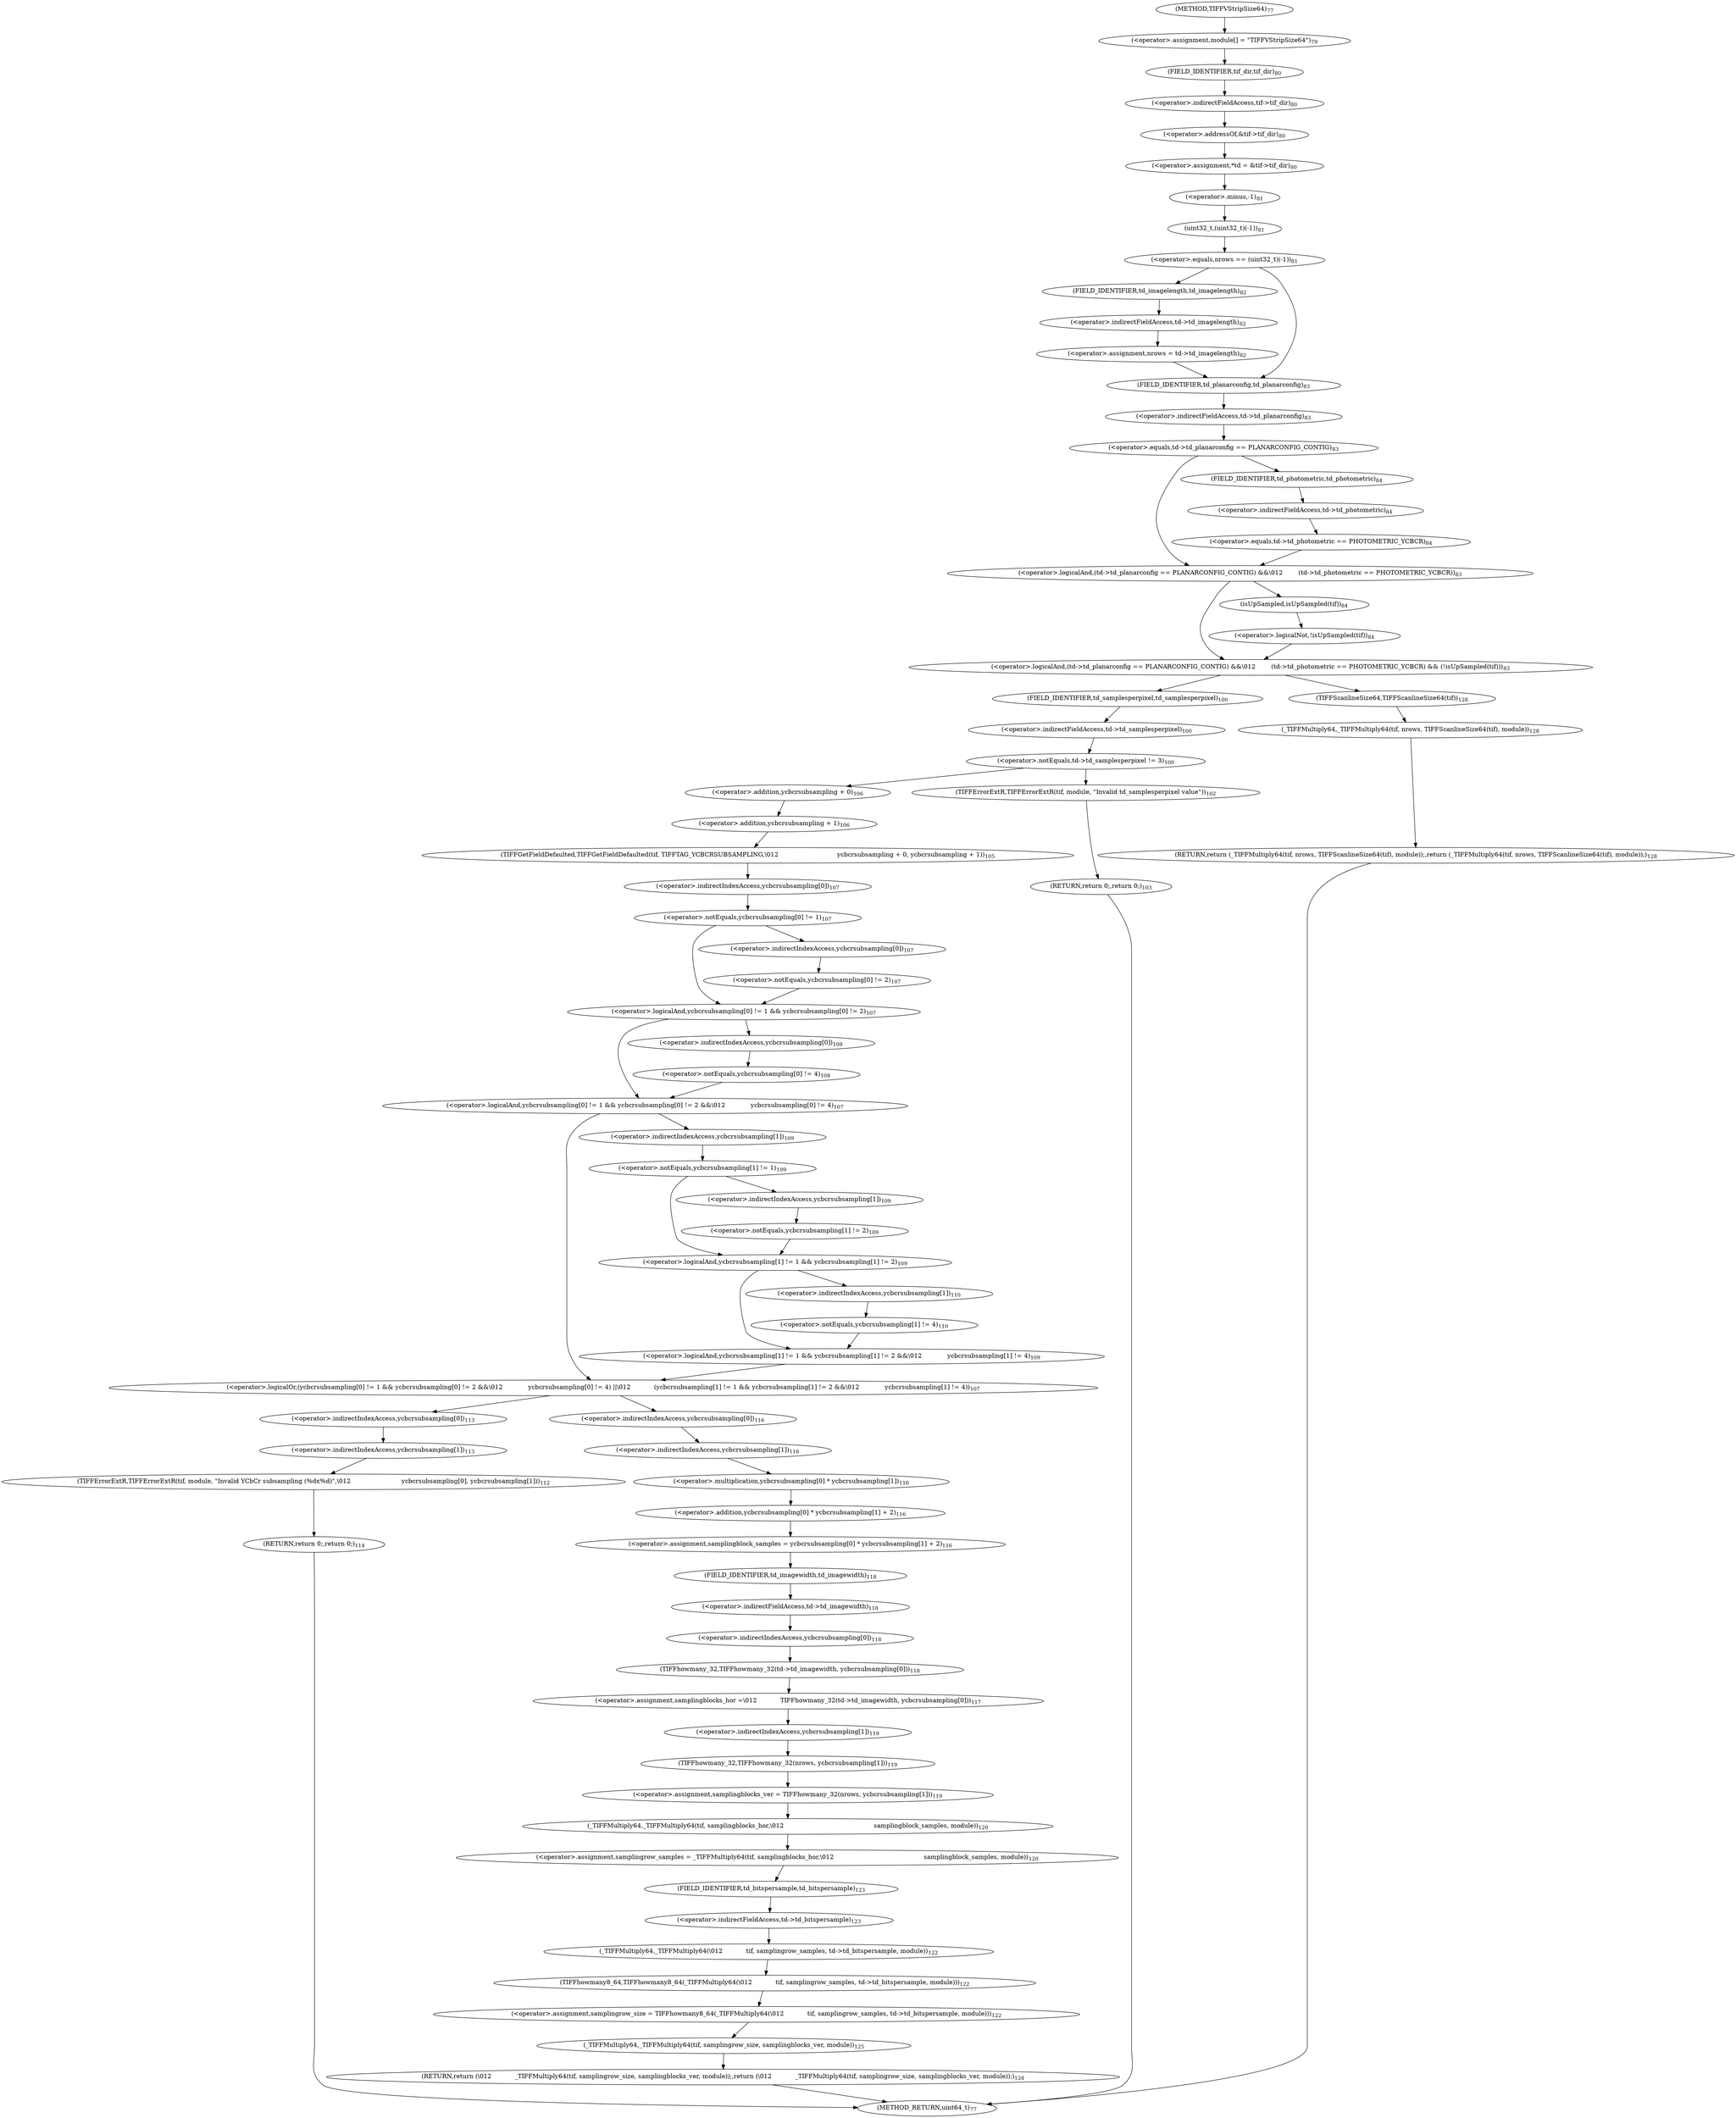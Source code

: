 digraph "TIFFVStripSize64" {  
"11038" [label = <(&lt;operator&gt;.assignment,module[] = &quot;TIFFVStripSize64&quot;)<SUB>79</SUB>> ]
"11042" [label = <(&lt;operator&gt;.assignment,*td = &amp;tif-&gt;tif_dir)<SUB>80</SUB>> ]
"11044" [label = <(&lt;operator&gt;.addressOf,&amp;tif-&gt;tif_dir)<SUB>80</SUB>> ]
"11049" [label = <(&lt;operator&gt;.equals,nrows == (uint32_t)(-1))<SUB>81</SUB>> ]
"11061" [label = <(&lt;operator&gt;.logicalAnd,(td-&gt;td_planarconfig == PLANARCONFIG_CONTIG) &amp;&amp;\012        (td-&gt;td_photometric == PHOTOMETRIC_YCBCR) &amp;&amp; (!isUpSampled(tif)))<SUB>83</SUB>> ]
"11045" [label = <(&lt;operator&gt;.indirectFieldAccess,tif-&gt;tif_dir)<SUB>80</SUB>> ]
"11051" [label = <(uint32_t,(uint32_t)(-1))<SUB>81</SUB>> ]
"11055" [label = <(&lt;operator&gt;.assignment,nrows = td-&gt;td_imagelength)<SUB>82</SUB>> ]
"11062" [label = <(&lt;operator&gt;.logicalAnd,(td-&gt;td_planarconfig == PLANARCONFIG_CONTIG) &amp;&amp;\012        (td-&gt;td_photometric == PHOTOMETRIC_YCBCR))<SUB>83</SUB>> ]
"11073" [label = <(&lt;operator&gt;.logicalNot,!isUpSampled(tif))<SUB>84</SUB>> ]
"11096" [label = <(TIFFGetFieldDefaulted,TIFFGetFieldDefaulted(tif, TIFFTAG_YCBCRSUBSAMPLING,\012                              ycbcrsubsampling + 0, ycbcrsubsampling + 1))<SUB>105</SUB>> ]
"11154" [label = <(&lt;operator&gt;.assignment,samplingblock_samples = ycbcrsubsampling[0] * ycbcrsubsampling[1] + 2)<SUB>116</SUB>> ]
"11165" [label = <(&lt;operator&gt;.assignment,samplingblocks_hor =\012            TIFFhowmany_32(td-&gt;td_imagewidth, ycbcrsubsampling[0]))<SUB>117</SUB>> ]
"11174" [label = <(&lt;operator&gt;.assignment,samplingblocks_ver = TIFFhowmany_32(nrows, ycbcrsubsampling[1]))<SUB>119</SUB>> ]
"11181" [label = <(&lt;operator&gt;.assignment,samplingrow_samples = _TIFFMultiply64(tif, samplingblocks_hor,\012                                              samplingblock_samples, module))<SUB>120</SUB>> ]
"11188" [label = <(&lt;operator&gt;.assignment,samplingrow_size = TIFFhowmany8_64(_TIFFMultiply64(\012            tif, samplingrow_samples, td-&gt;td_bitspersample, module)))<SUB>122</SUB>> ]
"11198" [label = <(RETURN,return (\012            _TIFFMultiply64(tif, samplingrow_size, samplingblocks_ver, module));,return (\012            _TIFFMultiply64(tif, samplingrow_size, samplingblocks_ver, module));)<SUB>124</SUB>> ]
"11047" [label = <(FIELD_IDENTIFIER,tif_dir,tif_dir)<SUB>80</SUB>> ]
"11052" [label = <(&lt;operator&gt;.minus,-1)<SUB>81</SUB>> ]
"11057" [label = <(&lt;operator&gt;.indirectFieldAccess,td-&gt;td_imagelength)<SUB>82</SUB>> ]
"11063" [label = <(&lt;operator&gt;.equals,td-&gt;td_planarconfig == PLANARCONFIG_CONTIG)<SUB>83</SUB>> ]
"11068" [label = <(&lt;operator&gt;.equals,td-&gt;td_photometric == PHOTOMETRIC_YCBCR)<SUB>84</SUB>> ]
"11074" [label = <(isUpSampled,isUpSampled(tif))<SUB>84</SUB>> ]
"11084" [label = <(&lt;operator&gt;.notEquals,td-&gt;td_samplesperpixel != 3)<SUB>100</SUB>> ]
"11099" [label = <(&lt;operator&gt;.addition,ycbcrsubsampling + 0)<SUB>106</SUB>> ]
"11102" [label = <(&lt;operator&gt;.addition,ycbcrsubsampling + 1)<SUB>106</SUB>> ]
"11106" [label = <(&lt;operator&gt;.logicalOr,(ycbcrsubsampling[0] != 1 &amp;&amp; ycbcrsubsampling[0] != 2 &amp;&amp;\012             ycbcrsubsampling[0] != 4) ||\012            (ycbcrsubsampling[1] != 1 &amp;&amp; ycbcrsubsampling[1] != 2 &amp;&amp;\012             ycbcrsubsampling[1] != 4))<SUB>107</SUB>> ]
"11156" [label = <(&lt;operator&gt;.addition,ycbcrsubsampling[0] * ycbcrsubsampling[1] + 2)<SUB>116</SUB>> ]
"11167" [label = <(TIFFhowmany_32,TIFFhowmany_32(td-&gt;td_imagewidth, ycbcrsubsampling[0]))<SUB>118</SUB>> ]
"11176" [label = <(TIFFhowmany_32,TIFFhowmany_32(nrows, ycbcrsubsampling[1]))<SUB>119</SUB>> ]
"11183" [label = <(_TIFFMultiply64,_TIFFMultiply64(tif, samplingblocks_hor,\012                                              samplingblock_samples, module))<SUB>120</SUB>> ]
"11190" [label = <(TIFFhowmany8_64,TIFFhowmany8_64(_TIFFMultiply64(\012            tif, samplingrow_samples, td-&gt;td_bitspersample, module)))<SUB>122</SUB>> ]
"11199" [label = <(_TIFFMultiply64,_TIFFMultiply64(tif, samplingrow_size, samplingblocks_ver, module))<SUB>125</SUB>> ]
"11206" [label = <(RETURN,return (_TIFFMultiply64(tif, nrows, TIFFScanlineSize64(tif), module));,return (_TIFFMultiply64(tif, nrows, TIFFScanlineSize64(tif), module));)<SUB>128</SUB>> ]
"11059" [label = <(FIELD_IDENTIFIER,td_imagelength,td_imagelength)<SUB>82</SUB>> ]
"11064" [label = <(&lt;operator&gt;.indirectFieldAccess,td-&gt;td_planarconfig)<SUB>83</SUB>> ]
"11069" [label = <(&lt;operator&gt;.indirectFieldAccess,td-&gt;td_photometric)<SUB>84</SUB>> ]
"11085" [label = <(&lt;operator&gt;.indirectFieldAccess,td-&gt;td_samplesperpixel)<SUB>100</SUB>> ]
"11090" [label = <(TIFFErrorExtR,TIFFErrorExtR(tif, module, &quot;Invalid td_samplesperpixel value&quot;))<SUB>102</SUB>> ]
"11094" [label = <(RETURN,return 0;,return 0;)<SUB>103</SUB>> ]
"11107" [label = <(&lt;operator&gt;.logicalAnd,ycbcrsubsampling[0] != 1 &amp;&amp; ycbcrsubsampling[0] != 2 &amp;&amp;\012             ycbcrsubsampling[0] != 4)<SUB>107</SUB>> ]
"11124" [label = <(&lt;operator&gt;.logicalAnd,ycbcrsubsampling[1] != 1 &amp;&amp; ycbcrsubsampling[1] != 2 &amp;&amp;\012             ycbcrsubsampling[1] != 4)<SUB>109</SUB>> ]
"11142" [label = <(TIFFErrorExtR,TIFFErrorExtR(tif, module, &quot;Invalid YCbCr subsampling (%dx%d)&quot;,\012                          ycbcrsubsampling[0], ycbcrsubsampling[1]))<SUB>112</SUB>> ]
"11152" [label = <(RETURN,return 0;,return 0;)<SUB>114</SUB>> ]
"11157" [label = <(&lt;operator&gt;.multiplication,ycbcrsubsampling[0] * ycbcrsubsampling[1])<SUB>116</SUB>> ]
"11168" [label = <(&lt;operator&gt;.indirectFieldAccess,td-&gt;td_imagewidth)<SUB>118</SUB>> ]
"11171" [label = <(&lt;operator&gt;.indirectIndexAccess,ycbcrsubsampling[0])<SUB>118</SUB>> ]
"11178" [label = <(&lt;operator&gt;.indirectIndexAccess,ycbcrsubsampling[1])<SUB>119</SUB>> ]
"11191" [label = <(_TIFFMultiply64,_TIFFMultiply64(\012            tif, samplingrow_samples, td-&gt;td_bitspersample, module))<SUB>122</SUB>> ]
"11207" [label = <(_TIFFMultiply64,_TIFFMultiply64(tif, nrows, TIFFScanlineSize64(tif), module))<SUB>128</SUB>> ]
"11066" [label = <(FIELD_IDENTIFIER,td_planarconfig,td_planarconfig)<SUB>83</SUB>> ]
"11071" [label = <(FIELD_IDENTIFIER,td_photometric,td_photometric)<SUB>84</SUB>> ]
"11087" [label = <(FIELD_IDENTIFIER,td_samplesperpixel,td_samplesperpixel)<SUB>100</SUB>> ]
"11108" [label = <(&lt;operator&gt;.logicalAnd,ycbcrsubsampling[0] != 1 &amp;&amp; ycbcrsubsampling[0] != 2)<SUB>107</SUB>> ]
"11119" [label = <(&lt;operator&gt;.notEquals,ycbcrsubsampling[0] != 4)<SUB>108</SUB>> ]
"11125" [label = <(&lt;operator&gt;.logicalAnd,ycbcrsubsampling[1] != 1 &amp;&amp; ycbcrsubsampling[1] != 2)<SUB>109</SUB>> ]
"11136" [label = <(&lt;operator&gt;.notEquals,ycbcrsubsampling[1] != 4)<SUB>110</SUB>> ]
"11146" [label = <(&lt;operator&gt;.indirectIndexAccess,ycbcrsubsampling[0])<SUB>113</SUB>> ]
"11149" [label = <(&lt;operator&gt;.indirectIndexAccess,ycbcrsubsampling[1])<SUB>113</SUB>> ]
"11158" [label = <(&lt;operator&gt;.indirectIndexAccess,ycbcrsubsampling[0])<SUB>116</SUB>> ]
"11161" [label = <(&lt;operator&gt;.indirectIndexAccess,ycbcrsubsampling[1])<SUB>116</SUB>> ]
"11170" [label = <(FIELD_IDENTIFIER,td_imagewidth,td_imagewidth)<SUB>118</SUB>> ]
"11194" [label = <(&lt;operator&gt;.indirectFieldAccess,td-&gt;td_bitspersample)<SUB>123</SUB>> ]
"11210" [label = <(TIFFScanlineSize64,TIFFScanlineSize64(tif))<SUB>128</SUB>> ]
"11109" [label = <(&lt;operator&gt;.notEquals,ycbcrsubsampling[0] != 1)<SUB>107</SUB>> ]
"11114" [label = <(&lt;operator&gt;.notEquals,ycbcrsubsampling[0] != 2)<SUB>107</SUB>> ]
"11120" [label = <(&lt;operator&gt;.indirectIndexAccess,ycbcrsubsampling[0])<SUB>108</SUB>> ]
"11126" [label = <(&lt;operator&gt;.notEquals,ycbcrsubsampling[1] != 1)<SUB>109</SUB>> ]
"11131" [label = <(&lt;operator&gt;.notEquals,ycbcrsubsampling[1] != 2)<SUB>109</SUB>> ]
"11137" [label = <(&lt;operator&gt;.indirectIndexAccess,ycbcrsubsampling[1])<SUB>110</SUB>> ]
"11196" [label = <(FIELD_IDENTIFIER,td_bitspersample,td_bitspersample)<SUB>123</SUB>> ]
"11110" [label = <(&lt;operator&gt;.indirectIndexAccess,ycbcrsubsampling[0])<SUB>107</SUB>> ]
"11115" [label = <(&lt;operator&gt;.indirectIndexAccess,ycbcrsubsampling[0])<SUB>107</SUB>> ]
"11127" [label = <(&lt;operator&gt;.indirectIndexAccess,ycbcrsubsampling[1])<SUB>109</SUB>> ]
"11132" [label = <(&lt;operator&gt;.indirectIndexAccess,ycbcrsubsampling[1])<SUB>109</SUB>> ]
"11033" [label = <(METHOD,TIFFVStripSize64)<SUB>77</SUB>> ]
"11213" [label = <(METHOD_RETURN,uint64_t)<SUB>77</SUB>> ]
  "11038" -> "11047" 
  "11042" -> "11052" 
  "11044" -> "11042" 
  "11049" -> "11059" 
  "11049" -> "11066" 
  "11061" -> "11087" 
  "11061" -> "11210" 
  "11045" -> "11044" 
  "11051" -> "11049" 
  "11055" -> "11066" 
  "11062" -> "11061" 
  "11062" -> "11074" 
  "11073" -> "11061" 
  "11096" -> "11110" 
  "11154" -> "11170" 
  "11165" -> "11178" 
  "11174" -> "11183" 
  "11181" -> "11196" 
  "11188" -> "11199" 
  "11198" -> "11213" 
  "11047" -> "11045" 
  "11052" -> "11051" 
  "11057" -> "11055" 
  "11063" -> "11062" 
  "11063" -> "11071" 
  "11068" -> "11062" 
  "11074" -> "11073" 
  "11084" -> "11090" 
  "11084" -> "11099" 
  "11099" -> "11102" 
  "11102" -> "11096" 
  "11106" -> "11146" 
  "11106" -> "11158" 
  "11156" -> "11154" 
  "11167" -> "11165" 
  "11176" -> "11174" 
  "11183" -> "11181" 
  "11190" -> "11188" 
  "11199" -> "11198" 
  "11206" -> "11213" 
  "11059" -> "11057" 
  "11064" -> "11063" 
  "11069" -> "11068" 
  "11085" -> "11084" 
  "11090" -> "11094" 
  "11094" -> "11213" 
  "11107" -> "11106" 
  "11107" -> "11127" 
  "11124" -> "11106" 
  "11142" -> "11152" 
  "11152" -> "11213" 
  "11157" -> "11156" 
  "11168" -> "11171" 
  "11171" -> "11167" 
  "11178" -> "11176" 
  "11191" -> "11190" 
  "11207" -> "11206" 
  "11066" -> "11064" 
  "11071" -> "11069" 
  "11087" -> "11085" 
  "11108" -> "11107" 
  "11108" -> "11120" 
  "11119" -> "11107" 
  "11125" -> "11124" 
  "11125" -> "11137" 
  "11136" -> "11124" 
  "11146" -> "11149" 
  "11149" -> "11142" 
  "11158" -> "11161" 
  "11161" -> "11157" 
  "11170" -> "11168" 
  "11194" -> "11191" 
  "11210" -> "11207" 
  "11109" -> "11108" 
  "11109" -> "11115" 
  "11114" -> "11108" 
  "11120" -> "11119" 
  "11126" -> "11125" 
  "11126" -> "11132" 
  "11131" -> "11125" 
  "11137" -> "11136" 
  "11196" -> "11194" 
  "11110" -> "11109" 
  "11115" -> "11114" 
  "11127" -> "11126" 
  "11132" -> "11131" 
  "11033" -> "11038" 
}
